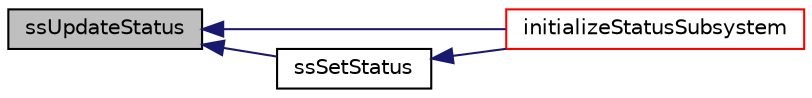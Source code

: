 digraph "ssUpdateStatus"
{
  edge [fontname="Helvetica",fontsize="10",labelfontname="Helvetica",labelfontsize="10"];
  node [fontname="Helvetica",fontsize="10",shape=record];
  rankdir="LR";
  Node45 [label="ssUpdateStatus",height=0.2,width=0.4,color="black", fillcolor="grey75", style="filled", fontcolor="black"];
  Node45 -> Node46 [dir="back",color="midnightblue",fontsize="10",style="solid",fontname="Helvetica"];
  Node46 [label="initializeStatusSubsystem",height=0.2,width=0.4,color="red", fillcolor="white", style="filled",URL="$status_8h.html#a01619741119cf3432f8cfff23334c793"];
  Node45 -> Node48 [dir="back",color="midnightblue",fontsize="10",style="solid",fontname="Helvetica"];
  Node48 [label="ssSetStatus",height=0.2,width=0.4,color="black", fillcolor="white", style="filled",URL="$status_8c.html#aa1eec664ba18958c8e54d696402232b9"];
  Node48 -> Node46 [dir="back",color="midnightblue",fontsize="10",style="solid",fontname="Helvetica"];
}
